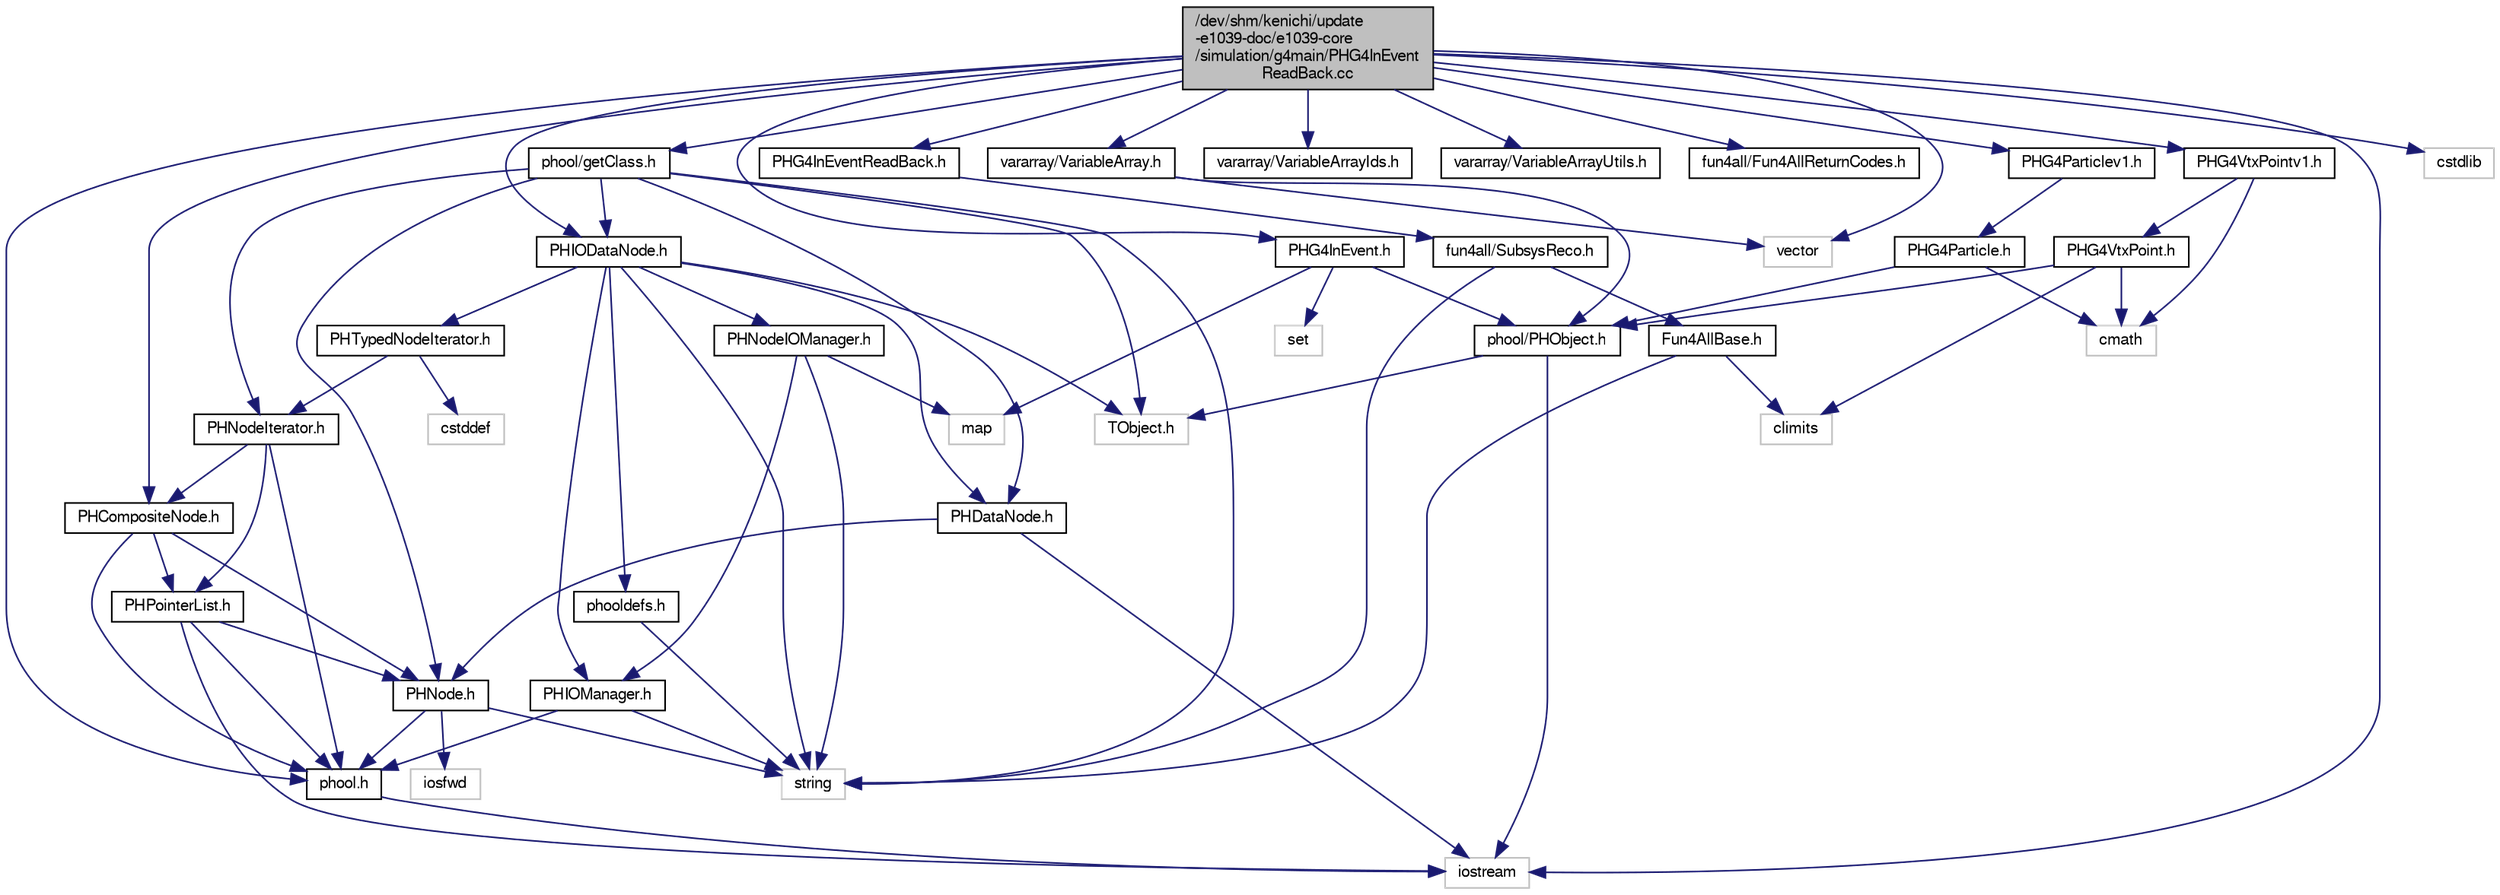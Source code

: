 digraph "/dev/shm/kenichi/update-e1039-doc/e1039-core/simulation/g4main/PHG4InEventReadBack.cc"
{
  bgcolor="transparent";
  edge [fontname="FreeSans",fontsize="10",labelfontname="FreeSans",labelfontsize="10"];
  node [fontname="FreeSans",fontsize="10",shape=record];
  Node1 [label="/dev/shm/kenichi/update\l-e1039-doc/e1039-core\l/simulation/g4main/PHG4InEvent\lReadBack.cc",height=0.2,width=0.4,color="black", fillcolor="grey75", style="filled" fontcolor="black"];
  Node1 -> Node2 [color="midnightblue",fontsize="10",style="solid",fontname="FreeSans"];
  Node2 [label="PHG4InEventReadBack.h",height=0.2,width=0.4,color="black",URL="$d0/dc4/PHG4InEventReadBack_8h.html"];
  Node2 -> Node3 [color="midnightblue",fontsize="10",style="solid",fontname="FreeSans"];
  Node3 [label="fun4all/SubsysReco.h",height=0.2,width=0.4,color="black",URL="$d5/dc2/SubsysReco_8h.html"];
  Node3 -> Node4 [color="midnightblue",fontsize="10",style="solid",fontname="FreeSans"];
  Node4 [label="Fun4AllBase.h",height=0.2,width=0.4,color="black",URL="$d2/de7/Fun4AllBase_8h.html"];
  Node4 -> Node5 [color="midnightblue",fontsize="10",style="solid",fontname="FreeSans"];
  Node5 [label="string",height=0.2,width=0.4,color="grey75"];
  Node4 -> Node6 [color="midnightblue",fontsize="10",style="solid",fontname="FreeSans"];
  Node6 [label="climits",height=0.2,width=0.4,color="grey75"];
  Node3 -> Node5 [color="midnightblue",fontsize="10",style="solid",fontname="FreeSans"];
  Node1 -> Node7 [color="midnightblue",fontsize="10",style="solid",fontname="FreeSans"];
  Node7 [label="PHG4InEvent.h",height=0.2,width=0.4,color="black",URL="$df/d4f/PHG4InEvent_8h.html"];
  Node7 -> Node8 [color="midnightblue",fontsize="10",style="solid",fontname="FreeSans"];
  Node8 [label="phool/PHObject.h",height=0.2,width=0.4,color="black",URL="$df/d32/PHObject_8h.html"];
  Node8 -> Node9 [color="midnightblue",fontsize="10",style="solid",fontname="FreeSans"];
  Node9 [label="TObject.h",height=0.2,width=0.4,color="grey75"];
  Node8 -> Node10 [color="midnightblue",fontsize="10",style="solid",fontname="FreeSans"];
  Node10 [label="iostream",height=0.2,width=0.4,color="grey75"];
  Node7 -> Node11 [color="midnightblue",fontsize="10",style="solid",fontname="FreeSans"];
  Node11 [label="map",height=0.2,width=0.4,color="grey75"];
  Node7 -> Node12 [color="midnightblue",fontsize="10",style="solid",fontname="FreeSans"];
  Node12 [label="set",height=0.2,width=0.4,color="grey75"];
  Node1 -> Node13 [color="midnightblue",fontsize="10",style="solid",fontname="FreeSans"];
  Node13 [label="PHG4Particlev1.h",height=0.2,width=0.4,color="black",URL="$d8/d39/PHG4Particlev1_8h.html"];
  Node13 -> Node14 [color="midnightblue",fontsize="10",style="solid",fontname="FreeSans"];
  Node14 [label="PHG4Particle.h",height=0.2,width=0.4,color="black",URL="$dd/d05/PHG4Particle_8h.html"];
  Node14 -> Node8 [color="midnightblue",fontsize="10",style="solid",fontname="FreeSans"];
  Node14 -> Node15 [color="midnightblue",fontsize="10",style="solid",fontname="FreeSans"];
  Node15 [label="cmath",height=0.2,width=0.4,color="grey75"];
  Node1 -> Node16 [color="midnightblue",fontsize="10",style="solid",fontname="FreeSans"];
  Node16 [label="PHG4VtxPointv1.h",height=0.2,width=0.4,color="black",URL="$db/d72/PHG4VtxPointv1_8h.html"];
  Node16 -> Node17 [color="midnightblue",fontsize="10",style="solid",fontname="FreeSans"];
  Node17 [label="PHG4VtxPoint.h",height=0.2,width=0.4,color="black",URL="$d4/d2a/PHG4VtxPoint_8h.html"];
  Node17 -> Node8 [color="midnightblue",fontsize="10",style="solid",fontname="FreeSans"];
  Node17 -> Node15 [color="midnightblue",fontsize="10",style="solid",fontname="FreeSans"];
  Node17 -> Node6 [color="midnightblue",fontsize="10",style="solid",fontname="FreeSans"];
  Node16 -> Node15 [color="midnightblue",fontsize="10",style="solid",fontname="FreeSans"];
  Node1 -> Node18 [color="midnightblue",fontsize="10",style="solid",fontname="FreeSans"];
  Node18 [label="vararray/VariableArray.h",height=0.2,width=0.4,color="black",URL="$d0/d1d/VariableArray_8h.html"];
  Node18 -> Node8 [color="midnightblue",fontsize="10",style="solid",fontname="FreeSans"];
  Node18 -> Node19 [color="midnightblue",fontsize="10",style="solid",fontname="FreeSans"];
  Node19 [label="vector",height=0.2,width=0.4,color="grey75"];
  Node1 -> Node20 [color="midnightblue",fontsize="10",style="solid",fontname="FreeSans"];
  Node20 [label="vararray/VariableArrayIds.h",height=0.2,width=0.4,color="black",URL="$dc/d4b/VariableArrayIds_8h.html"];
  Node1 -> Node21 [color="midnightblue",fontsize="10",style="solid",fontname="FreeSans"];
  Node21 [label="vararray/VariableArrayUtils.h",height=0.2,width=0.4,color="black",URL="$dd/d7e/VariableArrayUtils_8h.html"];
  Node1 -> Node22 [color="midnightblue",fontsize="10",style="solid",fontname="FreeSans"];
  Node22 [label="fun4all/Fun4AllReturnCodes.h",height=0.2,width=0.4,color="black",URL="$da/dc1/Fun4AllReturnCodes_8h.html"];
  Node1 -> Node23 [color="midnightblue",fontsize="10",style="solid",fontname="FreeSans"];
  Node23 [label="phool/getClass.h",height=0.2,width=0.4,color="black",URL="$dd/dd4/getClass_8h.html"];
  Node23 -> Node24 [color="midnightblue",fontsize="10",style="solid",fontname="FreeSans"];
  Node24 [label="PHNodeIterator.h",height=0.2,width=0.4,color="black",URL="$d8/dfd/PHNodeIterator_8h.html"];
  Node24 -> Node25 [color="midnightblue",fontsize="10",style="solid",fontname="FreeSans"];
  Node25 [label="phool.h",height=0.2,width=0.4,color="black",URL="$d5/d6f/phool_8h.html"];
  Node25 -> Node10 [color="midnightblue",fontsize="10",style="solid",fontname="FreeSans"];
  Node24 -> Node26 [color="midnightblue",fontsize="10",style="solid",fontname="FreeSans"];
  Node26 [label="PHCompositeNode.h",height=0.2,width=0.4,color="black",URL="$d8/d30/PHCompositeNode_8h.html"];
  Node26 -> Node25 [color="midnightblue",fontsize="10",style="solid",fontname="FreeSans"];
  Node26 -> Node27 [color="midnightblue",fontsize="10",style="solid",fontname="FreeSans"];
  Node27 [label="PHNode.h",height=0.2,width=0.4,color="black",URL="$d3/d62/PHNode_8h.html"];
  Node27 -> Node25 [color="midnightblue",fontsize="10",style="solid",fontname="FreeSans"];
  Node27 -> Node28 [color="midnightblue",fontsize="10",style="solid",fontname="FreeSans"];
  Node28 [label="iosfwd",height=0.2,width=0.4,color="grey75"];
  Node27 -> Node5 [color="midnightblue",fontsize="10",style="solid",fontname="FreeSans"];
  Node26 -> Node29 [color="midnightblue",fontsize="10",style="solid",fontname="FreeSans"];
  Node29 [label="PHPointerList.h",height=0.2,width=0.4,color="black",URL="$db/dd5/PHPointerList_8h.html"];
  Node29 -> Node25 [color="midnightblue",fontsize="10",style="solid",fontname="FreeSans"];
  Node29 -> Node27 [color="midnightblue",fontsize="10",style="solid",fontname="FreeSans"];
  Node29 -> Node10 [color="midnightblue",fontsize="10",style="solid",fontname="FreeSans"];
  Node24 -> Node29 [color="midnightblue",fontsize="10",style="solid",fontname="FreeSans"];
  Node23 -> Node30 [color="midnightblue",fontsize="10",style="solid",fontname="FreeSans"];
  Node30 [label="PHIODataNode.h",height=0.2,width=0.4,color="black",URL="$d3/d79/PHIODataNode_8h.html"];
  Node30 -> Node31 [color="midnightblue",fontsize="10",style="solid",fontname="FreeSans"];
  Node31 [label="PHDataNode.h",height=0.2,width=0.4,color="black",URL="$dd/d9b/PHDataNode_8h.html"];
  Node31 -> Node27 [color="midnightblue",fontsize="10",style="solid",fontname="FreeSans"];
  Node31 -> Node10 [color="midnightblue",fontsize="10",style="solid",fontname="FreeSans"];
  Node30 -> Node32 [color="midnightblue",fontsize="10",style="solid",fontname="FreeSans"];
  Node32 [label="PHIOManager.h",height=0.2,width=0.4,color="black",URL="$d9/d53/PHIOManager_8h.html"];
  Node32 -> Node25 [color="midnightblue",fontsize="10",style="solid",fontname="FreeSans"];
  Node32 -> Node5 [color="midnightblue",fontsize="10",style="solid",fontname="FreeSans"];
  Node30 -> Node33 [color="midnightblue",fontsize="10",style="solid",fontname="FreeSans"];
  Node33 [label="PHNodeIOManager.h",height=0.2,width=0.4,color="black",URL="$dd/de7/PHNodeIOManager_8h.html"];
  Node33 -> Node32 [color="midnightblue",fontsize="10",style="solid",fontname="FreeSans"];
  Node33 -> Node5 [color="midnightblue",fontsize="10",style="solid",fontname="FreeSans"];
  Node33 -> Node11 [color="midnightblue",fontsize="10",style="solid",fontname="FreeSans"];
  Node30 -> Node34 [color="midnightblue",fontsize="10",style="solid",fontname="FreeSans"];
  Node34 [label="PHTypedNodeIterator.h",height=0.2,width=0.4,color="black",URL="$db/d17/PHTypedNodeIterator_8h.html"];
  Node34 -> Node24 [color="midnightblue",fontsize="10",style="solid",fontname="FreeSans"];
  Node34 -> Node35 [color="midnightblue",fontsize="10",style="solid",fontname="FreeSans"];
  Node35 [label="cstddef",height=0.2,width=0.4,color="grey75"];
  Node30 -> Node36 [color="midnightblue",fontsize="10",style="solid",fontname="FreeSans"];
  Node36 [label="phooldefs.h",height=0.2,width=0.4,color="black",URL="$de/da7/phooldefs_8h.html"];
  Node36 -> Node5 [color="midnightblue",fontsize="10",style="solid",fontname="FreeSans"];
  Node30 -> Node9 [color="midnightblue",fontsize="10",style="solid",fontname="FreeSans"];
  Node30 -> Node5 [color="midnightblue",fontsize="10",style="solid",fontname="FreeSans"];
  Node23 -> Node31 [color="midnightblue",fontsize="10",style="solid",fontname="FreeSans"];
  Node23 -> Node27 [color="midnightblue",fontsize="10",style="solid",fontname="FreeSans"];
  Node23 -> Node9 [color="midnightblue",fontsize="10",style="solid",fontname="FreeSans"];
  Node23 -> Node5 [color="midnightblue",fontsize="10",style="solid",fontname="FreeSans"];
  Node1 -> Node26 [color="midnightblue",fontsize="10",style="solid",fontname="FreeSans"];
  Node1 -> Node30 [color="midnightblue",fontsize="10",style="solid",fontname="FreeSans"];
  Node1 -> Node25 [color="midnightblue",fontsize="10",style="solid",fontname="FreeSans"];
  Node1 -> Node37 [color="midnightblue",fontsize="10",style="solid",fontname="FreeSans"];
  Node37 [label="cstdlib",height=0.2,width=0.4,color="grey75"];
  Node1 -> Node10 [color="midnightblue",fontsize="10",style="solid",fontname="FreeSans"];
  Node1 -> Node19 [color="midnightblue",fontsize="10",style="solid",fontname="FreeSans"];
}
